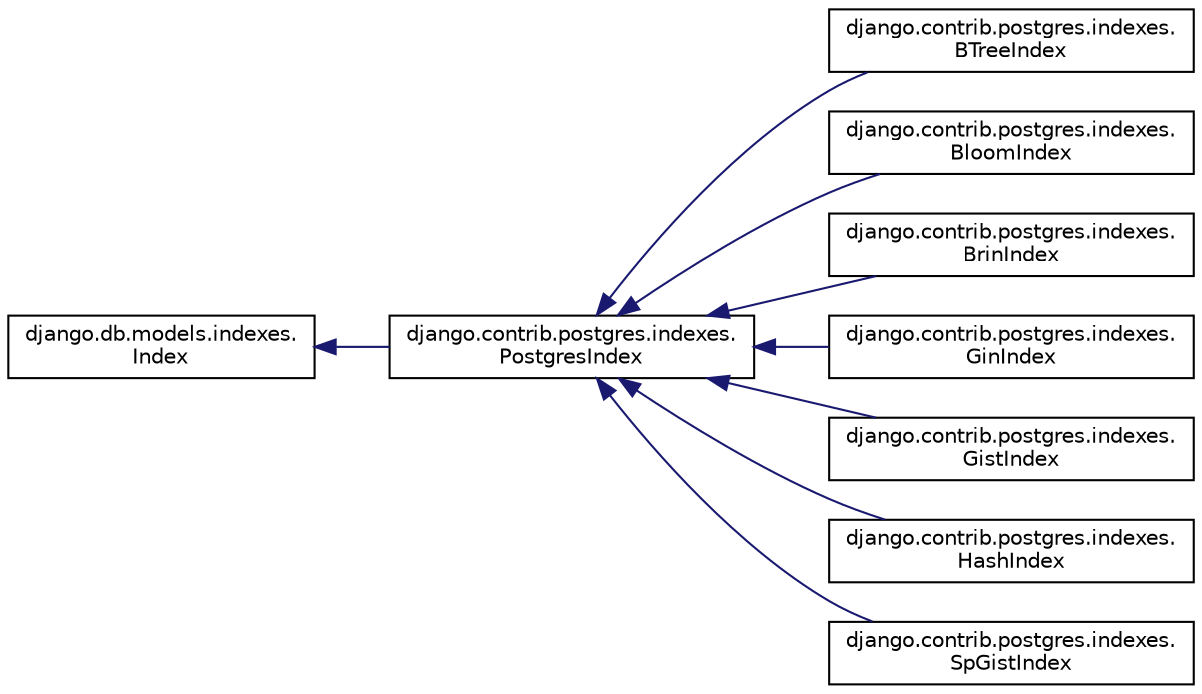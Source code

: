 digraph "Graphical Class Hierarchy"
{
 // LATEX_PDF_SIZE
  edge [fontname="Helvetica",fontsize="10",labelfontname="Helvetica",labelfontsize="10"];
  node [fontname="Helvetica",fontsize="10",shape=record];
  rankdir="LR";
  Node0 [label="django.db.models.indexes.\lIndex",height=0.2,width=0.4,color="black", fillcolor="white", style="filled",URL="$d9/de5/classdjango_1_1db_1_1models_1_1indexes_1_1_index.html",tooltip=" "];
  Node0 -> Node1 [dir="back",color="midnightblue",fontsize="10",style="solid",fontname="Helvetica"];
  Node1 [label="django.contrib.postgres.indexes.\lPostgresIndex",height=0.2,width=0.4,color="black", fillcolor="white", style="filled",URL="$d5/d7a/classdjango_1_1contrib_1_1postgres_1_1indexes_1_1_postgres_index.html",tooltip=" "];
  Node1 -> Node2 [dir="back",color="midnightblue",fontsize="10",style="solid",fontname="Helvetica"];
  Node2 [label="django.contrib.postgres.indexes.\lBTreeIndex",height=0.2,width=0.4,color="black", fillcolor="white", style="filled",URL="$d5/de6/classdjango_1_1contrib_1_1postgres_1_1indexes_1_1_b_tree_index.html",tooltip=" "];
  Node1 -> Node3 [dir="back",color="midnightblue",fontsize="10",style="solid",fontname="Helvetica"];
  Node3 [label="django.contrib.postgres.indexes.\lBloomIndex",height=0.2,width=0.4,color="black", fillcolor="white", style="filled",URL="$d7/d51/classdjango_1_1contrib_1_1postgres_1_1indexes_1_1_bloom_index.html",tooltip=" "];
  Node1 -> Node4 [dir="back",color="midnightblue",fontsize="10",style="solid",fontname="Helvetica"];
  Node4 [label="django.contrib.postgres.indexes.\lBrinIndex",height=0.2,width=0.4,color="black", fillcolor="white", style="filled",URL="$d0/dc0/classdjango_1_1contrib_1_1postgres_1_1indexes_1_1_brin_index.html",tooltip=" "];
  Node1 -> Node5 [dir="back",color="midnightblue",fontsize="10",style="solid",fontname="Helvetica"];
  Node5 [label="django.contrib.postgres.indexes.\lGinIndex",height=0.2,width=0.4,color="black", fillcolor="white", style="filled",URL="$dc/d1a/classdjango_1_1contrib_1_1postgres_1_1indexes_1_1_gin_index.html",tooltip=" "];
  Node1 -> Node6 [dir="back",color="midnightblue",fontsize="10",style="solid",fontname="Helvetica"];
  Node6 [label="django.contrib.postgres.indexes.\lGistIndex",height=0.2,width=0.4,color="black", fillcolor="white", style="filled",URL="$d5/d33/classdjango_1_1contrib_1_1postgres_1_1indexes_1_1_gist_index.html",tooltip=" "];
  Node1 -> Node7 [dir="back",color="midnightblue",fontsize="10",style="solid",fontname="Helvetica"];
  Node7 [label="django.contrib.postgres.indexes.\lHashIndex",height=0.2,width=0.4,color="black", fillcolor="white", style="filled",URL="$d1/d9b/classdjango_1_1contrib_1_1postgres_1_1indexes_1_1_hash_index.html",tooltip=" "];
  Node1 -> Node8 [dir="back",color="midnightblue",fontsize="10",style="solid",fontname="Helvetica"];
  Node8 [label="django.contrib.postgres.indexes.\lSpGistIndex",height=0.2,width=0.4,color="black", fillcolor="white", style="filled",URL="$d1/d45/classdjango_1_1contrib_1_1postgres_1_1indexes_1_1_sp_gist_index.html",tooltip=" "];
}
